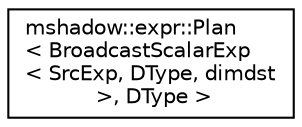 digraph "Graphical Class Hierarchy"
{
 // LATEX_PDF_SIZE
  edge [fontname="Helvetica",fontsize="10",labelfontname="Helvetica",labelfontsize="10"];
  node [fontname="Helvetica",fontsize="10",shape=record];
  rankdir="LR";
  Node0 [label="mshadow::expr::Plan\l\< BroadcastScalarExp\l\< SrcExp, DType, dimdst\l \>, DType \>",height=0.2,width=0.4,color="black", fillcolor="white", style="filled",URL="$structmshadow_1_1expr_1_1Plan_3_01BroadcastScalarExp_3_01SrcExp_00_01DType_00_01dimdst_01_4_00_01DType_01_4.html",tooltip="execution plan of Broadcast1DExp"];
}
